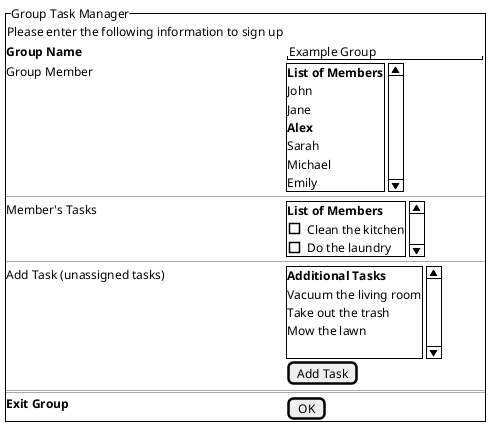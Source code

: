 @startsalt LofiCreateFlatGroup


{^"Group Task Manager" 
    {Please enter the following information to sign up}
    **Group Name**|  "Example Group           " 
    

    Group Member | {SI
    **List of Members**
    John
    Jane
    **Alex**
    Sarah
    Michael
    Emily
    }

    ----|----
    Member's Tasks | {SI
    **List of Members**
    [] Clean the kitchen
    [] Do the laundry
    }

    ---- | ----
    Add Task (unassigned tasks) | {SI 
    **Additional Tasks** 
    Vacuum the living room
    Take out the trash
    Mow the lawn
    .
    }
    . | [Add Task]


    ====|====
    **Exit Group** |[ OK ]

}

@endsalt